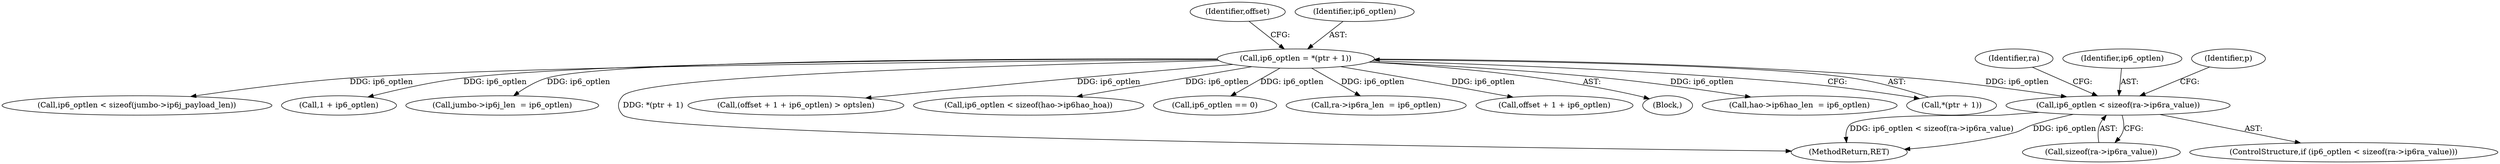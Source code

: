 digraph "0_suricata_11f3659f64a4e42e90cb3c09fcef66894205aefe@API" {
"1000604" [label="(Call,ip6_optlen < sizeof(ra->ip6ra_value))"];
"1000551" [label="(Call,ip6_optlen = *(ptr + 1))"];
"1000700" [label="(Call,hao->ip6hao_len  = ip6_optlen)"];
"1000618" [label="(Identifier,ra)"];
"1000553" [label="(Call,*(ptr + 1))"];
"1000560" [label="(Identifier,offset)"];
"1000656" [label="(Call,ip6_optlen < sizeof(jumbo->ip6j_payload_len))"];
"1000561" [label="(Call,1 + ip6_optlen)"];
"1000650" [label="(Call,jumbo->ip6j_len  = ip6_optlen)"];
"1000552" [label="(Identifier,ip6_optlen)"];
"1000604" [label="(Call,ip6_optlen < sizeof(ra->ip6ra_value))"];
"1000606" [label="(Call,sizeof(ra->ip6ra_value))"];
"1000551" [label="(Call,ip6_optlen = *(ptr + 1))"];
"1001089" [label="(MethodReturn,RET)"];
"1000558" [label="(Call,(offset + 1 + ip6_optlen) > optslen)"];
"1000605" [label="(Identifier,ip6_optlen)"];
"1000706" [label="(Call,ip6_optlen < sizeof(hao->ip6hao_hoa))"];
"1000579" [label="(Call,ip6_optlen == 0)"];
"1000603" [label="(ControlStructure,if (ip6_optlen < sizeof(ra->ip6ra_value)))"];
"1000612" [label="(Identifier,p)"];
"1000598" [label="(Call,ra->ip6ra_len  = ip6_optlen)"];
"1000559" [label="(Call,offset + 1 + ip6_optlen)"];
"1000525" [label="(Block,)"];
"1000604" -> "1000603"  [label="AST: "];
"1000604" -> "1000606"  [label="CFG: "];
"1000605" -> "1000604"  [label="AST: "];
"1000606" -> "1000604"  [label="AST: "];
"1000612" -> "1000604"  [label="CFG: "];
"1000618" -> "1000604"  [label="CFG: "];
"1000604" -> "1001089"  [label="DDG: ip6_optlen < sizeof(ra->ip6ra_value)"];
"1000604" -> "1001089"  [label="DDG: ip6_optlen"];
"1000551" -> "1000604"  [label="DDG: ip6_optlen"];
"1000551" -> "1000525"  [label="AST: "];
"1000551" -> "1000553"  [label="CFG: "];
"1000552" -> "1000551"  [label="AST: "];
"1000553" -> "1000551"  [label="AST: "];
"1000560" -> "1000551"  [label="CFG: "];
"1000551" -> "1001089"  [label="DDG: *(ptr + 1)"];
"1000551" -> "1000558"  [label="DDG: ip6_optlen"];
"1000551" -> "1000559"  [label="DDG: ip6_optlen"];
"1000551" -> "1000561"  [label="DDG: ip6_optlen"];
"1000551" -> "1000579"  [label="DDG: ip6_optlen"];
"1000551" -> "1000598"  [label="DDG: ip6_optlen"];
"1000551" -> "1000650"  [label="DDG: ip6_optlen"];
"1000551" -> "1000656"  [label="DDG: ip6_optlen"];
"1000551" -> "1000700"  [label="DDG: ip6_optlen"];
"1000551" -> "1000706"  [label="DDG: ip6_optlen"];
}
